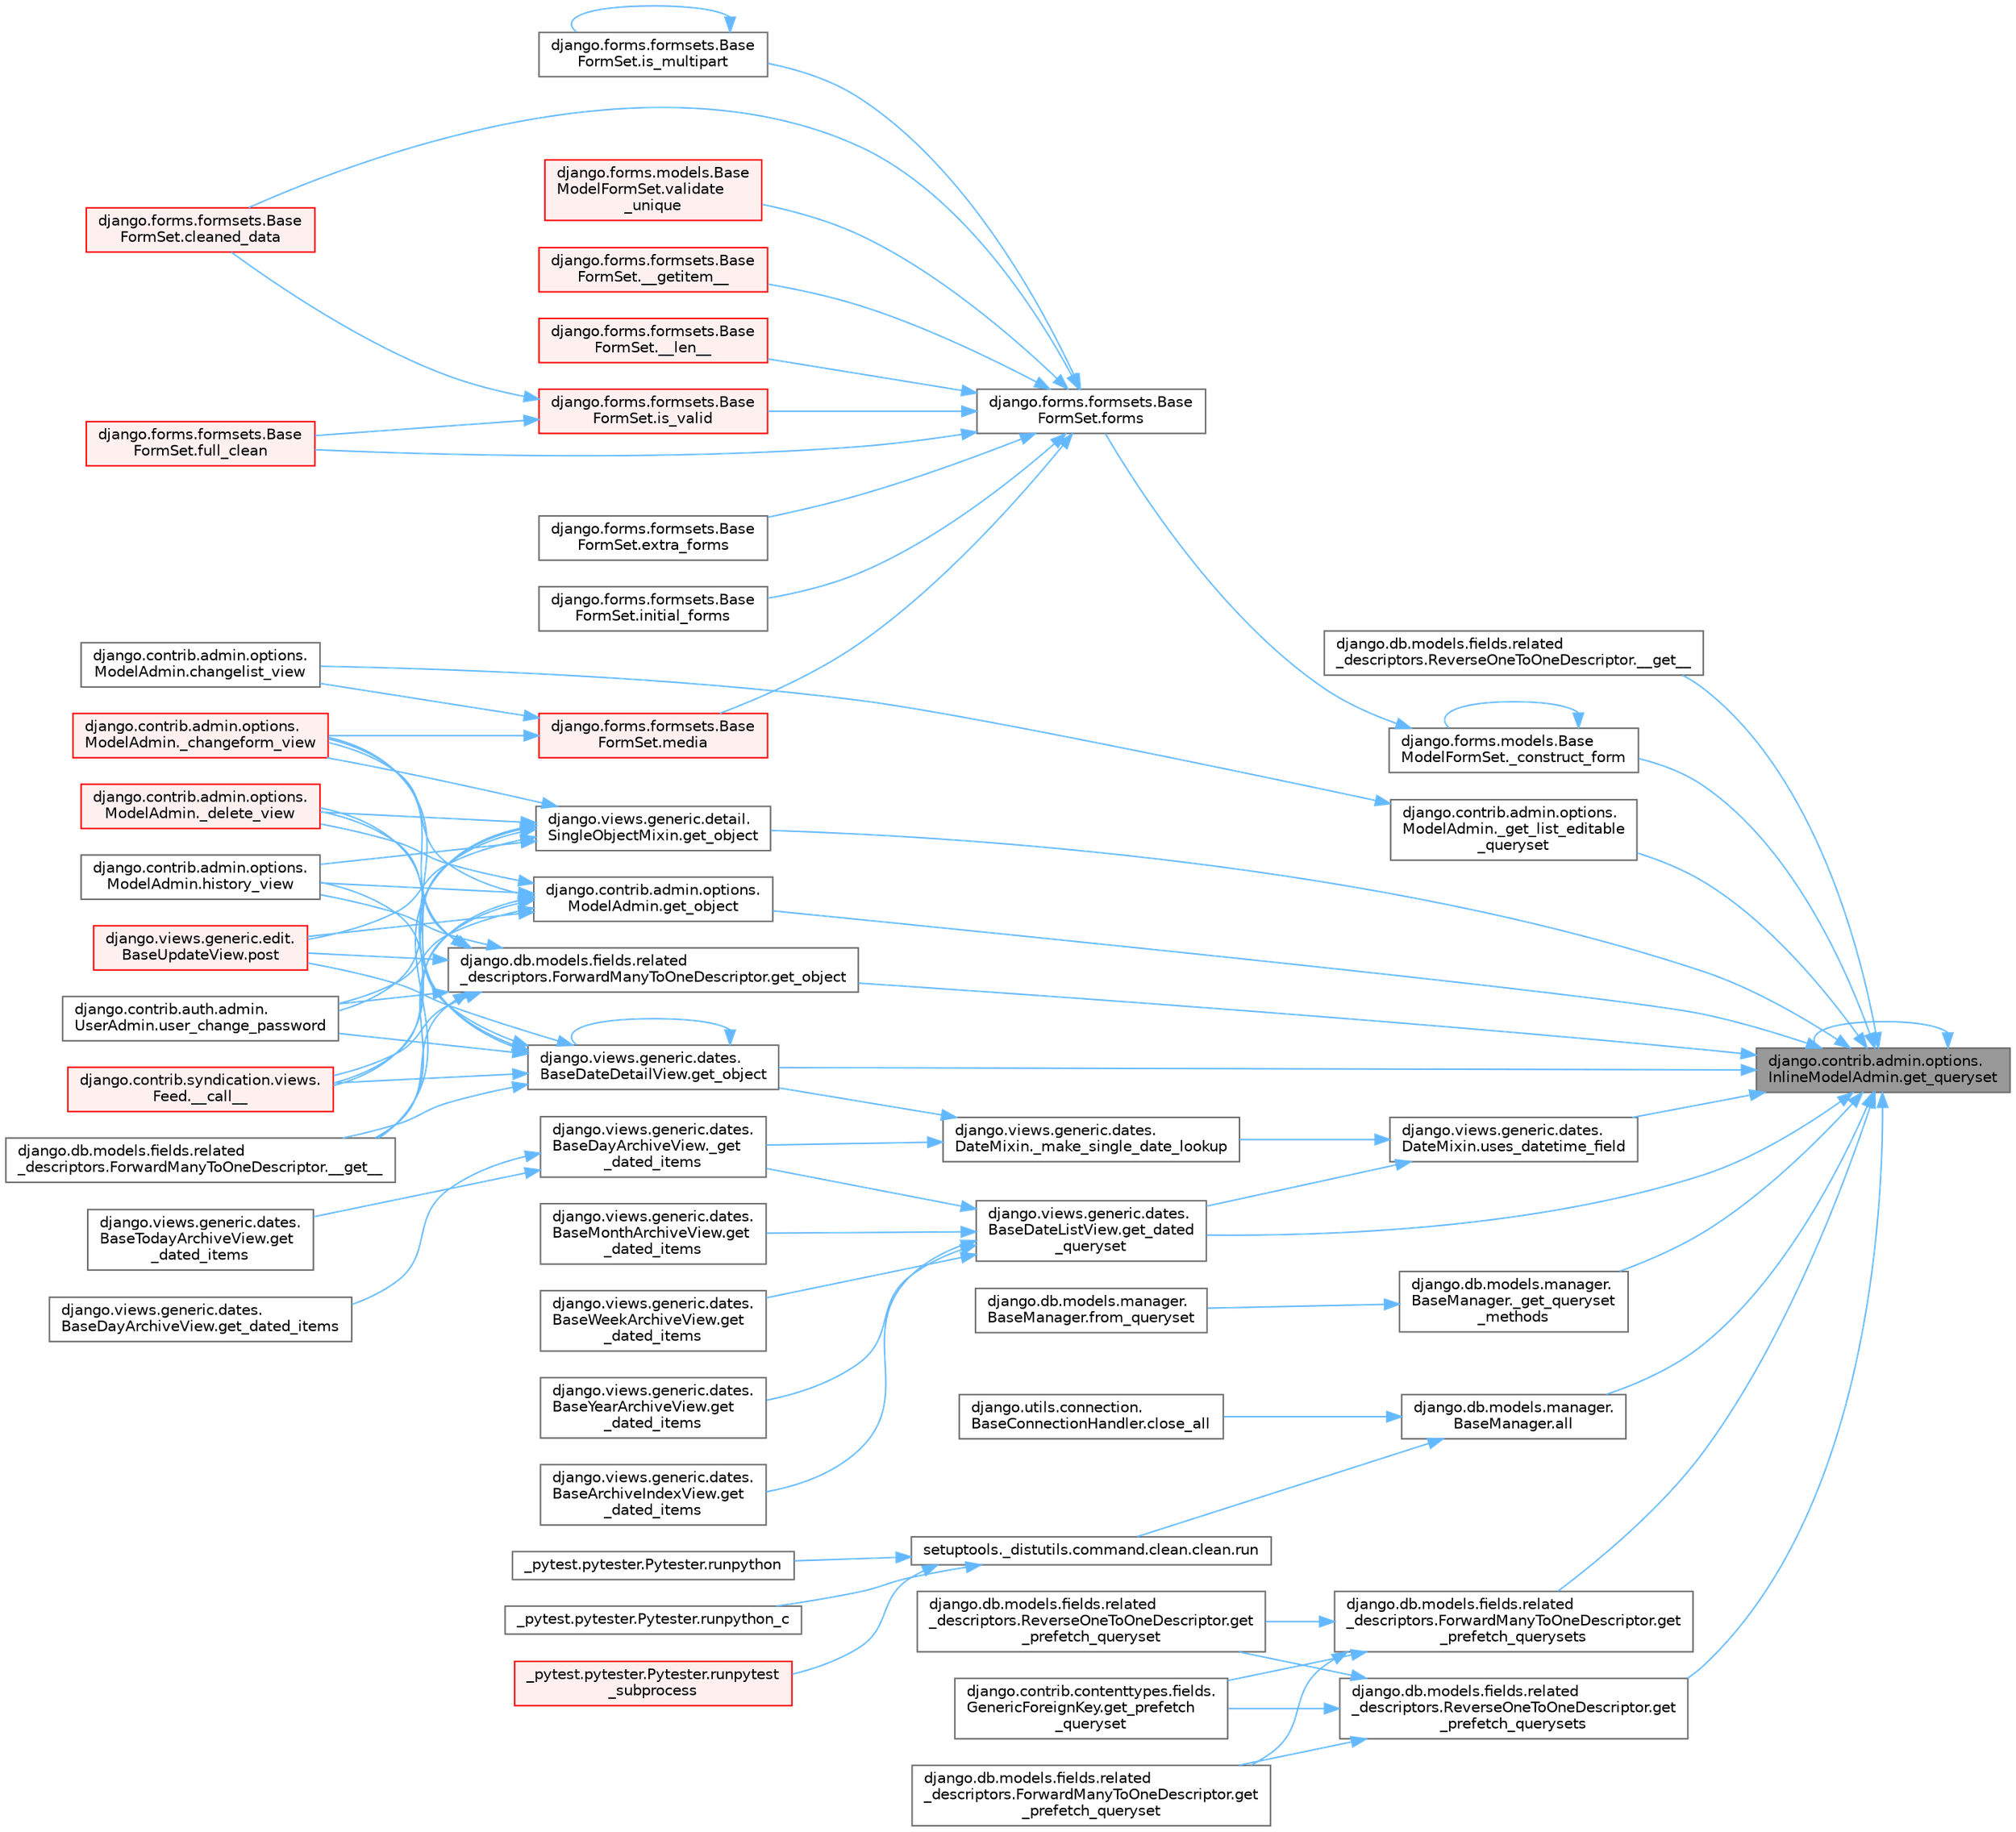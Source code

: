 digraph "django.contrib.admin.options.InlineModelAdmin.get_queryset"
{
 // LATEX_PDF_SIZE
  bgcolor="transparent";
  edge [fontname=Helvetica,fontsize=10,labelfontname=Helvetica,labelfontsize=10];
  node [fontname=Helvetica,fontsize=10,shape=box,height=0.2,width=0.4];
  rankdir="RL";
  Node1 [id="Node000001",label="django.contrib.admin.options.\lInlineModelAdmin.get_queryset",height=0.2,width=0.4,color="gray40", fillcolor="grey60", style="filled", fontcolor="black",tooltip=" "];
  Node1 -> Node2 [id="edge1_Node000001_Node000002",dir="back",color="steelblue1",style="solid",tooltip=" "];
  Node2 [id="Node000002",label="django.db.models.fields.related\l_descriptors.ReverseOneToOneDescriptor.__get__",height=0.2,width=0.4,color="grey40", fillcolor="white", style="filled",URL="$classdjango_1_1db_1_1models_1_1fields_1_1related__descriptors_1_1_reverse_one_to_one_descriptor.html#ad62c522f9bb4b91174a3437b3f978f6b",tooltip=" "];
  Node1 -> Node3 [id="edge2_Node000001_Node000003",dir="back",color="steelblue1",style="solid",tooltip=" "];
  Node3 [id="Node000003",label="django.forms.models.Base\lModelFormSet._construct_form",height=0.2,width=0.4,color="grey40", fillcolor="white", style="filled",URL="$classdjango_1_1forms_1_1models_1_1_base_model_form_set.html#a2318f52c4f2963f7674c8e15e2f3c324",tooltip=" "];
  Node3 -> Node3 [id="edge3_Node000003_Node000003",dir="back",color="steelblue1",style="solid",tooltip=" "];
  Node3 -> Node4 [id="edge4_Node000003_Node000004",dir="back",color="steelblue1",style="solid",tooltip=" "];
  Node4 [id="Node000004",label="django.forms.formsets.Base\lFormSet.forms",height=0.2,width=0.4,color="grey40", fillcolor="white", style="filled",URL="$classdjango_1_1forms_1_1formsets_1_1_base_form_set.html#a398234150267aa3c6dceaa20a7a507f1",tooltip=" "];
  Node4 -> Node5 [id="edge5_Node000004_Node000005",dir="back",color="steelblue1",style="solid",tooltip=" "];
  Node5 [id="Node000005",label="django.forms.formsets.Base\lFormSet.__getitem__",height=0.2,width=0.4,color="red", fillcolor="#FFF0F0", style="filled",URL="$classdjango_1_1forms_1_1formsets_1_1_base_form_set.html#a3ed6460d03a41c30d519e9170d0a17cc",tooltip=" "];
  Node4 -> Node3176 [id="edge6_Node000004_Node003176",dir="back",color="steelblue1",style="solid",tooltip=" "];
  Node3176 [id="Node003176",label="django.forms.formsets.Base\lFormSet.__len__",height=0.2,width=0.4,color="red", fillcolor="#FFF0F0", style="filled",URL="$classdjango_1_1forms_1_1formsets_1_1_base_form_set.html#aa8c1dfbddcb29c04ad7bf814137b3c36",tooltip=" "];
  Node4 -> Node1764 [id="edge7_Node000004_Node001764",dir="back",color="steelblue1",style="solid",tooltip=" "];
  Node1764 [id="Node001764",label="django.forms.formsets.Base\lFormSet.cleaned_data",height=0.2,width=0.4,color="red", fillcolor="#FFF0F0", style="filled",URL="$classdjango_1_1forms_1_1formsets_1_1_base_form_set.html#ae51d85dd3faa160668adba372c4e87f7",tooltip=" "];
  Node4 -> Node1917 [id="edge8_Node000004_Node001917",dir="back",color="steelblue1",style="solid",tooltip=" "];
  Node1917 [id="Node001917",label="django.forms.formsets.Base\lFormSet.extra_forms",height=0.2,width=0.4,color="grey40", fillcolor="white", style="filled",URL="$classdjango_1_1forms_1_1formsets_1_1_base_form_set.html#a80e8dd7968259b3ccdfd86ac190c342a",tooltip=" "];
  Node4 -> Node1784 [id="edge9_Node000004_Node001784",dir="back",color="steelblue1",style="solid",tooltip=" "];
  Node1784 [id="Node001784",label="django.forms.formsets.Base\lFormSet.full_clean",height=0.2,width=0.4,color="red", fillcolor="#FFF0F0", style="filled",URL="$classdjango_1_1forms_1_1formsets_1_1_base_form_set.html#aa475bdb58853c14bfcd93bd7b494e3b1",tooltip=" "];
  Node4 -> Node1918 [id="edge10_Node000004_Node001918",dir="back",color="steelblue1",style="solid",tooltip=" "];
  Node1918 [id="Node001918",label="django.forms.formsets.Base\lFormSet.initial_forms",height=0.2,width=0.4,color="grey40", fillcolor="white", style="filled",URL="$classdjango_1_1forms_1_1formsets_1_1_base_form_set.html#a36a0e4b12f42f368c74d3a704cc58d03",tooltip=" "];
  Node4 -> Node1890 [id="edge11_Node000004_Node001890",dir="back",color="steelblue1",style="solid",tooltip=" "];
  Node1890 [id="Node001890",label="django.forms.formsets.Base\lFormSet.is_multipart",height=0.2,width=0.4,color="grey40", fillcolor="white", style="filled",URL="$classdjango_1_1forms_1_1formsets_1_1_base_form_set.html#a70cb5455998cfb8556810d3215d617c8",tooltip=" "];
  Node1890 -> Node1890 [id="edge12_Node001890_Node001890",dir="back",color="steelblue1",style="solid",tooltip=" "];
  Node4 -> Node1783 [id="edge13_Node000004_Node001783",dir="back",color="steelblue1",style="solid",tooltip=" "];
  Node1783 [id="Node001783",label="django.forms.formsets.Base\lFormSet.is_valid",height=0.2,width=0.4,color="red", fillcolor="#FFF0F0", style="filled",URL="$classdjango_1_1forms_1_1formsets_1_1_base_form_set.html#a713477cfb7c01e723400df62b49c250c",tooltip=" "];
  Node1783 -> Node1764 [id="edge14_Node001783_Node001764",dir="back",color="steelblue1",style="solid",tooltip=" "];
  Node1783 -> Node1784 [id="edge15_Node001783_Node001784",dir="back",color="steelblue1",style="solid",tooltip=" "];
  Node4 -> Node1891 [id="edge16_Node000004_Node001891",dir="back",color="steelblue1",style="solid",tooltip=" "];
  Node1891 [id="Node001891",label="django.forms.formsets.Base\lFormSet.media",height=0.2,width=0.4,color="red", fillcolor="#FFF0F0", style="filled",URL="$classdjango_1_1forms_1_1formsets_1_1_base_form_set.html#a6f8913e4888f6eb8afa928cf91e9c8f9",tooltip=" "];
  Node1891 -> Node1892 [id="edge17_Node001891_Node001892",dir="back",color="steelblue1",style="solid",tooltip=" "];
  Node1892 [id="Node001892",label="django.contrib.admin.options.\lModelAdmin._changeform_view",height=0.2,width=0.4,color="red", fillcolor="#FFF0F0", style="filled",URL="$classdjango_1_1contrib_1_1admin_1_1options_1_1_model_admin.html#a06082f9f8128d66a16cda8098c673dae",tooltip=" "];
  Node1891 -> Node1896 [id="edge18_Node001891_Node001896",dir="back",color="steelblue1",style="solid",tooltip=" "];
  Node1896 [id="Node001896",label="django.contrib.admin.options.\lModelAdmin.changelist_view",height=0.2,width=0.4,color="grey40", fillcolor="white", style="filled",URL="$classdjango_1_1contrib_1_1admin_1_1options_1_1_model_admin.html#af5f3d8010317ded7325e649561a4d909",tooltip=" "];
  Node4 -> Node3177 [id="edge19_Node000004_Node003177",dir="back",color="steelblue1",style="solid",tooltip=" "];
  Node3177 [id="Node003177",label="django.forms.models.Base\lModelFormSet.validate\l_unique",height=0.2,width=0.4,color="red", fillcolor="#FFF0F0", style="filled",URL="$classdjango_1_1forms_1_1models_1_1_base_model_form_set.html#a0d01f97a86fd02a126b2fd51d02fd07d",tooltip=" "];
  Node1 -> Node2735 [id="edge20_Node000001_Node002735",dir="back",color="steelblue1",style="solid",tooltip=" "];
  Node2735 [id="Node002735",label="django.contrib.admin.options.\lModelAdmin._get_list_editable\l_queryset",height=0.2,width=0.4,color="grey40", fillcolor="white", style="filled",URL="$classdjango_1_1contrib_1_1admin_1_1options_1_1_model_admin.html#ae453d8065f838cd81cab58bc5797fd99",tooltip=" "];
  Node2735 -> Node1896 [id="edge21_Node002735_Node001896",dir="back",color="steelblue1",style="solid",tooltip=" "];
  Node1 -> Node2736 [id="edge22_Node000001_Node002736",dir="back",color="steelblue1",style="solid",tooltip=" "];
  Node2736 [id="Node002736",label="django.db.models.manager.\lBaseManager._get_queryset\l_methods",height=0.2,width=0.4,color="grey40", fillcolor="white", style="filled",URL="$classdjango_1_1db_1_1models_1_1manager_1_1_base_manager.html#a7ef7be0dacbeaa96e518c225b954d2c4",tooltip=" "];
  Node2736 -> Node2737 [id="edge23_Node002736_Node002737",dir="back",color="steelblue1",style="solid",tooltip=" "];
  Node2737 [id="Node002737",label="django.db.models.manager.\lBaseManager.from_queryset",height=0.2,width=0.4,color="grey40", fillcolor="white", style="filled",URL="$classdjango_1_1db_1_1models_1_1manager_1_1_base_manager.html#a539a31c3e4714b562c785d374a2dbc9b",tooltip=" "];
  Node1 -> Node2738 [id="edge24_Node000001_Node002738",dir="back",color="steelblue1",style="solid",tooltip=" "];
  Node2738 [id="Node002738",label="django.db.models.manager.\lBaseManager.all",height=0.2,width=0.4,color="grey40", fillcolor="white", style="filled",URL="$classdjango_1_1db_1_1models_1_1manager_1_1_base_manager.html#a348dacddedfc163dc130f6c2620869b0",tooltip=" "];
  Node2738 -> Node2739 [id="edge25_Node002738_Node002739",dir="back",color="steelblue1",style="solid",tooltip=" "];
  Node2739 [id="Node002739",label="django.utils.connection.\lBaseConnectionHandler.close_all",height=0.2,width=0.4,color="grey40", fillcolor="white", style="filled",URL="$classdjango_1_1utils_1_1connection_1_1_base_connection_handler.html#a2dbd9163239e828581c41273647476dc",tooltip=" "];
  Node2738 -> Node2740 [id="edge26_Node002738_Node002740",dir="back",color="steelblue1",style="solid",tooltip=" "];
  Node2740 [id="Node002740",label="setuptools._distutils.command.clean.clean.run",height=0.2,width=0.4,color="grey40", fillcolor="white", style="filled",URL="$classsetuptools_1_1__distutils_1_1command_1_1clean_1_1clean.html#a578cf5beb91399cf9f10329bcd7e0dd5",tooltip=" "];
  Node2740 -> Node87 [id="edge27_Node002740_Node000087",dir="back",color="steelblue1",style="solid",tooltip=" "];
  Node87 [id="Node000087",label="_pytest.pytester.Pytester.runpytest\l_subprocess",height=0.2,width=0.4,color="red", fillcolor="#FFF0F0", style="filled",URL="$class__pytest_1_1pytester_1_1_pytester.html#a59323c6d6a1469a1206f1c0b8fce99c9",tooltip=" "];
  Node2740 -> Node89 [id="edge28_Node002740_Node000089",dir="back",color="steelblue1",style="solid",tooltip=" "];
  Node89 [id="Node000089",label="_pytest.pytester.Pytester.runpython",height=0.2,width=0.4,color="grey40", fillcolor="white", style="filled",URL="$class__pytest_1_1pytester_1_1_pytester.html#a4e0c539507f15fd333cf618faf9687ef",tooltip=" "];
  Node2740 -> Node90 [id="edge29_Node002740_Node000090",dir="back",color="steelblue1",style="solid",tooltip=" "];
  Node90 [id="Node000090",label="_pytest.pytester.Pytester.runpython_c",height=0.2,width=0.4,color="grey40", fillcolor="white", style="filled",URL="$class__pytest_1_1pytester_1_1_pytester.html#aea789acfe206d9c40d9a6bf54a337f2a",tooltip=" "];
  Node1 -> Node2741 [id="edge30_Node000001_Node002741",dir="back",color="steelblue1",style="solid",tooltip=" "];
  Node2741 [id="Node002741",label="django.views.generic.dates.\lBaseDateListView.get_dated\l_queryset",height=0.2,width=0.4,color="grey40", fillcolor="white", style="filled",URL="$classdjango_1_1views_1_1generic_1_1dates_1_1_base_date_list_view.html#ad97300c63f99eef4ed95aa9d8f73520b",tooltip=" "];
  Node2741 -> Node2742 [id="edge31_Node002741_Node002742",dir="back",color="steelblue1",style="solid",tooltip=" "];
  Node2742 [id="Node002742",label="django.views.generic.dates.\lBaseDayArchiveView._get\l_dated_items",height=0.2,width=0.4,color="grey40", fillcolor="white", style="filled",URL="$classdjango_1_1views_1_1generic_1_1dates_1_1_base_day_archive_view.html#a3ca193a0859b2fbe8f0ae162272652f8",tooltip=" "];
  Node2742 -> Node2743 [id="edge32_Node002742_Node002743",dir="back",color="steelblue1",style="solid",tooltip=" "];
  Node2743 [id="Node002743",label="django.views.generic.dates.\lBaseDayArchiveView.get_dated_items",height=0.2,width=0.4,color="grey40", fillcolor="white", style="filled",URL="$classdjango_1_1views_1_1generic_1_1dates_1_1_base_day_archive_view.html#a85fd33fc9bd5e54c6850c8621f073e79",tooltip=" "];
  Node2742 -> Node2744 [id="edge33_Node002742_Node002744",dir="back",color="steelblue1",style="solid",tooltip=" "];
  Node2744 [id="Node002744",label="django.views.generic.dates.\lBaseTodayArchiveView.get\l_dated_items",height=0.2,width=0.4,color="grey40", fillcolor="white", style="filled",URL="$classdjango_1_1views_1_1generic_1_1dates_1_1_base_today_archive_view.html#af89e41cb313bd00e6032ca91ac51033a",tooltip=" "];
  Node2741 -> Node2745 [id="edge34_Node002741_Node002745",dir="back",color="steelblue1",style="solid",tooltip=" "];
  Node2745 [id="Node002745",label="django.views.generic.dates.\lBaseArchiveIndexView.get\l_dated_items",height=0.2,width=0.4,color="grey40", fillcolor="white", style="filled",URL="$classdjango_1_1views_1_1generic_1_1dates_1_1_base_archive_index_view.html#ab9794c8a807f2b820629179ebfc41e2c",tooltip=" "];
  Node2741 -> Node2746 [id="edge35_Node002741_Node002746",dir="back",color="steelblue1",style="solid",tooltip=" "];
  Node2746 [id="Node002746",label="django.views.generic.dates.\lBaseMonthArchiveView.get\l_dated_items",height=0.2,width=0.4,color="grey40", fillcolor="white", style="filled",URL="$classdjango_1_1views_1_1generic_1_1dates_1_1_base_month_archive_view.html#ae62ad9b839e3904bd2162b5e92b6d02d",tooltip=" "];
  Node2741 -> Node2747 [id="edge36_Node002741_Node002747",dir="back",color="steelblue1",style="solid",tooltip=" "];
  Node2747 [id="Node002747",label="django.views.generic.dates.\lBaseWeekArchiveView.get\l_dated_items",height=0.2,width=0.4,color="grey40", fillcolor="white", style="filled",URL="$classdjango_1_1views_1_1generic_1_1dates_1_1_base_week_archive_view.html#a4217000f6b9b08cbc97f6b079ad98ea5",tooltip=" "];
  Node2741 -> Node2748 [id="edge37_Node002741_Node002748",dir="back",color="steelblue1",style="solid",tooltip=" "];
  Node2748 [id="Node002748",label="django.views.generic.dates.\lBaseYearArchiveView.get\l_dated_items",height=0.2,width=0.4,color="grey40", fillcolor="white", style="filled",URL="$classdjango_1_1views_1_1generic_1_1dates_1_1_base_year_archive_view.html#af1e2e3364ceacb5fd46eef85345ee94a",tooltip=" "];
  Node1 -> Node2749 [id="edge38_Node000001_Node002749",dir="back",color="steelblue1",style="solid",tooltip=" "];
  Node2749 [id="Node002749",label="django.contrib.admin.options.\lModelAdmin.get_object",height=0.2,width=0.4,color="grey40", fillcolor="white", style="filled",URL="$classdjango_1_1contrib_1_1admin_1_1options_1_1_model_admin.html#ac7b9acc5607b931a130f004f73adcc6c",tooltip=" "];
  Node2749 -> Node1909 [id="edge39_Node002749_Node001909",dir="back",color="steelblue1",style="solid",tooltip=" "];
  Node1909 [id="Node001909",label="django.contrib.syndication.views.\lFeed.__call__",height=0.2,width=0.4,color="red", fillcolor="#FFF0F0", style="filled",URL="$classdjango_1_1contrib_1_1syndication_1_1views_1_1_feed.html#ac7a9680a1b709d8eb37ae3c6ce000220",tooltip=" "];
  Node2749 -> Node1317 [id="edge40_Node002749_Node001317",dir="back",color="steelblue1",style="solid",tooltip=" "];
  Node1317 [id="Node001317",label="django.db.models.fields.related\l_descriptors.ForwardManyToOneDescriptor.__get__",height=0.2,width=0.4,color="grey40", fillcolor="white", style="filled",URL="$classdjango_1_1db_1_1models_1_1fields_1_1related__descriptors_1_1_forward_many_to_one_descriptor.html#a52832880c8df770ce001c0b0bb51e64d",tooltip=" "];
  Node2749 -> Node1892 [id="edge41_Node002749_Node001892",dir="back",color="steelblue1",style="solid",tooltip=" "];
  Node2749 -> Node185 [id="edge42_Node002749_Node000185",dir="back",color="steelblue1",style="solid",tooltip=" "];
  Node185 [id="Node000185",label="django.contrib.admin.options.\lModelAdmin._delete_view",height=0.2,width=0.4,color="red", fillcolor="#FFF0F0", style="filled",URL="$classdjango_1_1contrib_1_1admin_1_1options_1_1_model_admin.html#a227a18e24751790170d555523ab15e93",tooltip=" "];
  Node2749 -> Node2699 [id="edge43_Node002749_Node002699",dir="back",color="steelblue1",style="solid",tooltip=" "];
  Node2699 [id="Node002699",label="django.contrib.admin.options.\lModelAdmin.history_view",height=0.2,width=0.4,color="grey40", fillcolor="white", style="filled",URL="$classdjango_1_1contrib_1_1admin_1_1options_1_1_model_admin.html#aaa87a68789f637fa6682c1daf2a4bda8",tooltip=" "];
  Node2749 -> Node2700 [id="edge44_Node002749_Node002700",dir="back",color="steelblue1",style="solid",tooltip=" "];
  Node2700 [id="Node002700",label="django.views.generic.edit.\lBaseUpdateView.post",height=0.2,width=0.4,color="red", fillcolor="#FFF0F0", style="filled",URL="$classdjango_1_1views_1_1generic_1_1edit_1_1_base_update_view.html#abb9e5510c9d5b54425f0874940f45d73",tooltip=" "];
  Node2749 -> Node2701 [id="edge45_Node002749_Node002701",dir="back",color="steelblue1",style="solid",tooltip=" "];
  Node2701 [id="Node002701",label="django.contrib.auth.admin.\lUserAdmin.user_change_password",height=0.2,width=0.4,color="grey40", fillcolor="white", style="filled",URL="$classdjango_1_1contrib_1_1auth_1_1admin_1_1_user_admin.html#a65ccab8e46b966ac28d5b117abf0d5f5",tooltip=" "];
  Node1 -> Node2698 [id="edge46_Node000001_Node002698",dir="back",color="steelblue1",style="solid",tooltip=" "];
  Node2698 [id="Node002698",label="django.db.models.fields.related\l_descriptors.ForwardManyToOneDescriptor.get_object",height=0.2,width=0.4,color="grey40", fillcolor="white", style="filled",URL="$classdjango_1_1db_1_1models_1_1fields_1_1related__descriptors_1_1_forward_many_to_one_descriptor.html#a53e30c8b305a3998dd43c1e6357e4bc4",tooltip=" "];
  Node2698 -> Node1909 [id="edge47_Node002698_Node001909",dir="back",color="steelblue1",style="solid",tooltip=" "];
  Node2698 -> Node1317 [id="edge48_Node002698_Node001317",dir="back",color="steelblue1",style="solid",tooltip=" "];
  Node2698 -> Node1892 [id="edge49_Node002698_Node001892",dir="back",color="steelblue1",style="solid",tooltip=" "];
  Node2698 -> Node185 [id="edge50_Node002698_Node000185",dir="back",color="steelblue1",style="solid",tooltip=" "];
  Node2698 -> Node2699 [id="edge51_Node002698_Node002699",dir="back",color="steelblue1",style="solid",tooltip=" "];
  Node2698 -> Node2700 [id="edge52_Node002698_Node002700",dir="back",color="steelblue1",style="solid",tooltip=" "];
  Node2698 -> Node2701 [id="edge53_Node002698_Node002701",dir="back",color="steelblue1",style="solid",tooltip=" "];
  Node1 -> Node2750 [id="edge54_Node000001_Node002750",dir="back",color="steelblue1",style="solid",tooltip=" "];
  Node2750 [id="Node002750",label="django.views.generic.dates.\lBaseDateDetailView.get_object",height=0.2,width=0.4,color="grey40", fillcolor="white", style="filled",URL="$classdjango_1_1views_1_1generic_1_1dates_1_1_base_date_detail_view.html#a7c08557dbbb8af87ec6f8fab884e6f5e",tooltip=" "];
  Node2750 -> Node1909 [id="edge55_Node002750_Node001909",dir="back",color="steelblue1",style="solid",tooltip=" "];
  Node2750 -> Node1317 [id="edge56_Node002750_Node001317",dir="back",color="steelblue1",style="solid",tooltip=" "];
  Node2750 -> Node1892 [id="edge57_Node002750_Node001892",dir="back",color="steelblue1",style="solid",tooltip=" "];
  Node2750 -> Node185 [id="edge58_Node002750_Node000185",dir="back",color="steelblue1",style="solid",tooltip=" "];
  Node2750 -> Node2750 [id="edge59_Node002750_Node002750",dir="back",color="steelblue1",style="solid",tooltip=" "];
  Node2750 -> Node2699 [id="edge60_Node002750_Node002699",dir="back",color="steelblue1",style="solid",tooltip=" "];
  Node2750 -> Node2700 [id="edge61_Node002750_Node002700",dir="back",color="steelblue1",style="solid",tooltip=" "];
  Node2750 -> Node2701 [id="edge62_Node002750_Node002701",dir="back",color="steelblue1",style="solid",tooltip=" "];
  Node1 -> Node2751 [id="edge63_Node000001_Node002751",dir="back",color="steelblue1",style="solid",tooltip=" "];
  Node2751 [id="Node002751",label="django.views.generic.detail.\lSingleObjectMixin.get_object",height=0.2,width=0.4,color="grey40", fillcolor="white", style="filled",URL="$classdjango_1_1views_1_1generic_1_1detail_1_1_single_object_mixin.html#ab853f97e997d069a858d4bb5e93092ad",tooltip=" "];
  Node2751 -> Node1909 [id="edge64_Node002751_Node001909",dir="back",color="steelblue1",style="solid",tooltip=" "];
  Node2751 -> Node1317 [id="edge65_Node002751_Node001317",dir="back",color="steelblue1",style="solid",tooltip=" "];
  Node2751 -> Node1892 [id="edge66_Node002751_Node001892",dir="back",color="steelblue1",style="solid",tooltip=" "];
  Node2751 -> Node185 [id="edge67_Node002751_Node000185",dir="back",color="steelblue1",style="solid",tooltip=" "];
  Node2751 -> Node2699 [id="edge68_Node002751_Node002699",dir="back",color="steelblue1",style="solid",tooltip=" "];
  Node2751 -> Node2700 [id="edge69_Node002751_Node002700",dir="back",color="steelblue1",style="solid",tooltip=" "];
  Node2751 -> Node2701 [id="edge70_Node002751_Node002701",dir="back",color="steelblue1",style="solid",tooltip=" "];
  Node1 -> Node2733 [id="edge71_Node000001_Node002733",dir="back",color="steelblue1",style="solid",tooltip=" "];
  Node2733 [id="Node002733",label="django.db.models.fields.related\l_descriptors.ForwardManyToOneDescriptor.get\l_prefetch_querysets",height=0.2,width=0.4,color="grey40", fillcolor="white", style="filled",URL="$classdjango_1_1db_1_1models_1_1fields_1_1related__descriptors_1_1_forward_many_to_one_descriptor.html#a9838765ed5b0cd8063af62a3590596b3",tooltip=" "];
  Node2733 -> Node1861 [id="edge72_Node002733_Node001861",dir="back",color="steelblue1",style="solid",tooltip=" "];
  Node1861 [id="Node001861",label="django.contrib.contenttypes.fields.\lGenericForeignKey.get_prefetch\l_queryset",height=0.2,width=0.4,color="grey40", fillcolor="white", style="filled",URL="$classdjango_1_1contrib_1_1contenttypes_1_1fields_1_1_generic_foreign_key.html#aa09b3d5eafa2b68470982bc3cf3659fc",tooltip=" "];
  Node2733 -> Node1862 [id="edge73_Node002733_Node001862",dir="back",color="steelblue1",style="solid",tooltip=" "];
  Node1862 [id="Node001862",label="django.db.models.fields.related\l_descriptors.ForwardManyToOneDescriptor.get\l_prefetch_queryset",height=0.2,width=0.4,color="grey40", fillcolor="white", style="filled",URL="$classdjango_1_1db_1_1models_1_1fields_1_1related__descriptors_1_1_forward_many_to_one_descriptor.html#ab871be551ae57402ab078fb38cd128e4",tooltip=" "];
  Node2733 -> Node1863 [id="edge74_Node002733_Node001863",dir="back",color="steelblue1",style="solid",tooltip=" "];
  Node1863 [id="Node001863",label="django.db.models.fields.related\l_descriptors.ReverseOneToOneDescriptor.get\l_prefetch_queryset",height=0.2,width=0.4,color="grey40", fillcolor="white", style="filled",URL="$classdjango_1_1db_1_1models_1_1fields_1_1related__descriptors_1_1_reverse_one_to_one_descriptor.html#a5fec42b068cab3281971bfb0595b7172",tooltip=" "];
  Node1 -> Node2752 [id="edge75_Node000001_Node002752",dir="back",color="steelblue1",style="solid",tooltip=" "];
  Node2752 [id="Node002752",label="django.db.models.fields.related\l_descriptors.ReverseOneToOneDescriptor.get\l_prefetch_querysets",height=0.2,width=0.4,color="grey40", fillcolor="white", style="filled",URL="$classdjango_1_1db_1_1models_1_1fields_1_1related__descriptors_1_1_reverse_one_to_one_descriptor.html#a32881d523d9f0158510fcd0eaaa5e2a7",tooltip=" "];
  Node2752 -> Node1861 [id="edge76_Node002752_Node001861",dir="back",color="steelblue1",style="solid",tooltip=" "];
  Node2752 -> Node1862 [id="edge77_Node002752_Node001862",dir="back",color="steelblue1",style="solid",tooltip=" "];
  Node2752 -> Node1863 [id="edge78_Node002752_Node001863",dir="back",color="steelblue1",style="solid",tooltip=" "];
  Node1 -> Node1 [id="edge79_Node000001_Node000001",dir="back",color="steelblue1",style="solid",tooltip=" "];
  Node1 -> Node2753 [id="edge80_Node000001_Node002753",dir="back",color="steelblue1",style="solid",tooltip=" "];
  Node2753 [id="Node002753",label="django.views.generic.dates.\lDateMixin.uses_datetime_field",height=0.2,width=0.4,color="grey40", fillcolor="white", style="filled",URL="$classdjango_1_1views_1_1generic_1_1dates_1_1_date_mixin.html#a1fb37f57858e32a16ec5b6328ae68adb",tooltip=" "];
  Node2753 -> Node2754 [id="edge81_Node002753_Node002754",dir="back",color="steelblue1",style="solid",tooltip=" "];
  Node2754 [id="Node002754",label="django.views.generic.dates.\lDateMixin._make_single_date_lookup",height=0.2,width=0.4,color="grey40", fillcolor="white", style="filled",URL="$classdjango_1_1views_1_1generic_1_1dates_1_1_date_mixin.html#ac17fc80d601666765dd9751d4b5e065d",tooltip=" "];
  Node2754 -> Node2742 [id="edge82_Node002754_Node002742",dir="back",color="steelblue1",style="solid",tooltip=" "];
  Node2754 -> Node2750 [id="edge83_Node002754_Node002750",dir="back",color="steelblue1",style="solid",tooltip=" "];
  Node2753 -> Node2741 [id="edge84_Node002753_Node002741",dir="back",color="steelblue1",style="solid",tooltip=" "];
}
